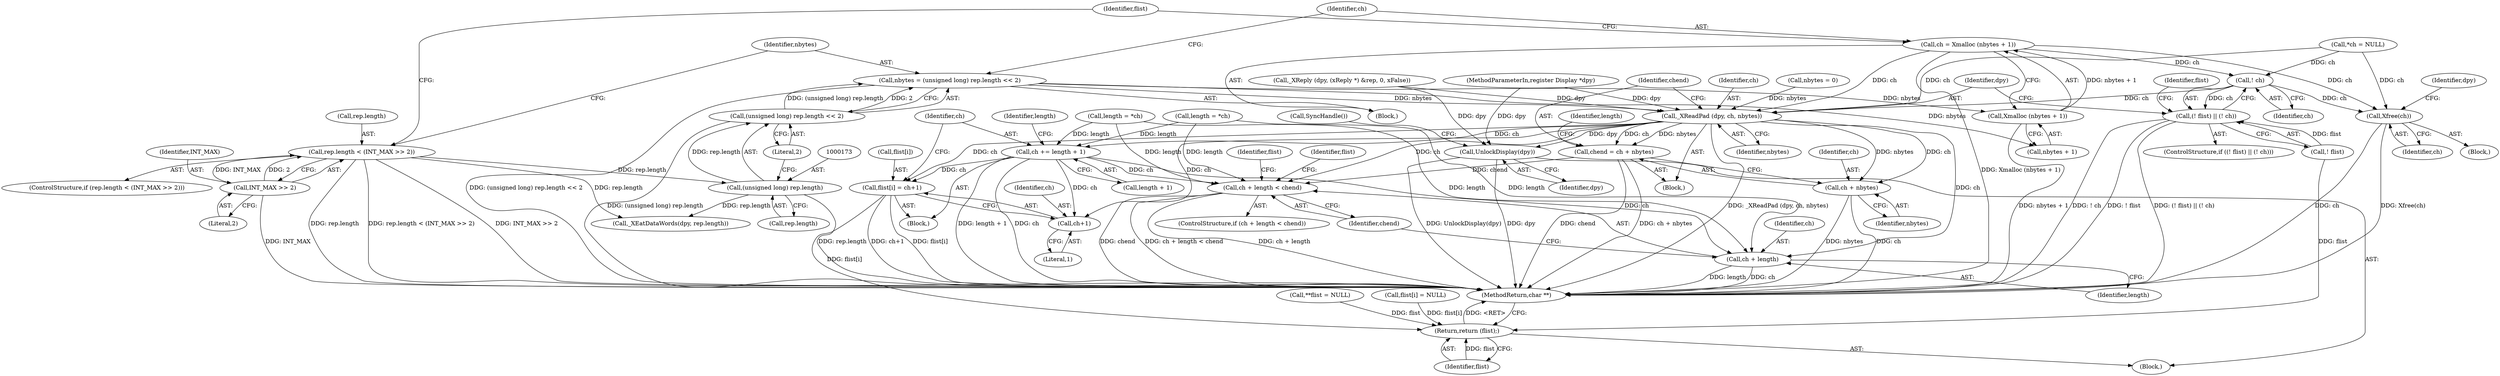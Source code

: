 digraph "0_libx11_dbf72805fd9d7b1846fe9a11b46f3994bfc27fea@API" {
"1000178" [label="(Call,ch = Xmalloc (nbytes + 1))"];
"1000180" [label="(Call,Xmalloc (nbytes + 1))"];
"1000169" [label="(Call,nbytes = (unsigned long) rep.length << 2)"];
"1000171" [label="(Call,(unsigned long) rep.length << 2)"];
"1000172" [label="(Call,(unsigned long) rep.length)"];
"1000161" [label="(Call,rep.length < (INT_MAX >> 2))"];
"1000165" [label="(Call,INT_MAX >> 2)"];
"1000188" [label="(Call,! ch)"];
"1000185" [label="(Call,(! flist) || (! ch))"];
"1000193" [label="(Call,Xfree(ch))"];
"1000207" [label="(Call,_XReadPad (dpy, ch, nbytes))"];
"1000211" [label="(Call,chend = ch + nbytes)"];
"1000233" [label="(Call,ch + length < chend)"];
"1000213" [label="(Call,ch + nbytes)"];
"1000234" [label="(Call,ch + length)"];
"1000239" [label="(Call,flist[i] = ch+1)"];
"1000274" [label="(Return,return (flist);)"];
"1000243" [label="(Call,ch+1)"];
"1000246" [label="(Call,ch += length + 1)"];
"1000271" [label="(Call,UnlockDisplay(dpy))"];
"1000209" [label="(Identifier,ch)"];
"1000116" [label="(Call,**flist = NULL)"];
"1000190" [label="(Block,)"];
"1000161" [label="(Call,rep.length < (INT_MAX >> 2))"];
"1000177" [label="(Literal,2)"];
"1000194" [label="(Identifier,ch)"];
"1000241" [label="(Identifier,flist)"];
"1000192" [label="(Identifier,flist)"];
"1000239" [label="(Call,flist[i] = ch+1)"];
"1000275" [label="(Identifier,flist)"];
"1000168" [label="(Block,)"];
"1000150" [label="(Block,)"];
"1000186" [label="(Call,! flist)"];
"1000184" [label="(ControlStructure,if ((! flist) || (! ch)))"];
"1000210" [label="(Identifier,nbytes)"];
"1000252" [label="(Identifier,length)"];
"1000195" [label="(Call,_XEatDataWords(dpy, rep.length))"];
"1000264" [label="(Identifier,flist)"];
"1000166" [label="(Identifier,INT_MAX)"];
"1000247" [label="(Identifier,ch)"];
"1000212" [label="(Identifier,chend)"];
"1000174" [label="(Call,rep.length)"];
"1000120" [label="(Call,*ch = NULL)"];
"1000251" [label="(Call,length = *ch)"];
"1000162" [label="(Call,rep.length)"];
"1000187" [label="(Identifier,flist)"];
"1000211" [label="(Call,chend = ch + nbytes)"];
"1000171" [label="(Call,(unsigned long) rep.length << 2)"];
"1000234" [label="(Call,ch + length)"];
"1000138" [label="(Call,_XReply (dpy, (xReply *) &rep, 0, xFalse))"];
"1000217" [label="(Identifier,length)"];
"1000214" [label="(Identifier,ch)"];
"1000240" [label="(Call,flist[i])"];
"1000178" [label="(Call,ch = Xmalloc (nbytes + 1))"];
"1000272" [label="(Identifier,dpy)"];
"1000248" [label="(Call,length + 1)"];
"1000236" [label="(Identifier,length)"];
"1000244" [label="(Identifier,ch)"];
"1000189" [label="(Identifier,ch)"];
"1000213" [label="(Call,ch + nbytes)"];
"1000233" [label="(Call,ch + length < chend)"];
"1000107" [label="(MethodParameterIn,register Display *dpy)"];
"1000170" [label="(Identifier,nbytes)"];
"1000273" [label="(Call,SyncHandle())"];
"1000112" [label="(Call,nbytes = 0)"];
"1000235" [label="(Identifier,ch)"];
"1000245" [label="(Literal,1)"];
"1000215" [label="(Identifier,nbytes)"];
"1000237" [label="(Identifier,chend)"];
"1000196" [label="(Identifier,dpy)"];
"1000180" [label="(Call,Xmalloc (nbytes + 1))"];
"1000271" [label="(Call,UnlockDisplay(dpy))"];
"1000238" [label="(Block,)"];
"1000276" [label="(MethodReturn,char **)"];
"1000109" [label="(Block,)"];
"1000243" [label="(Call,ch+1)"];
"1000232" [label="(ControlStructure,if (ch + length < chend))"];
"1000188" [label="(Call,! ch)"];
"1000172" [label="(Call,(unsigned long) rep.length)"];
"1000208" [label="(Identifier,dpy)"];
"1000160" [label="(ControlStructure,if (rep.length < (INT_MAX >> 2)))"];
"1000179" [label="(Identifier,ch)"];
"1000246" [label="(Call,ch += length + 1)"];
"1000193" [label="(Call,Xfree(ch))"];
"1000181" [label="(Call,nbytes + 1)"];
"1000167" [label="(Literal,2)"];
"1000216" [label="(Call,length = *ch)"];
"1000185" [label="(Call,(! flist) || (! ch))"];
"1000262" [label="(Call,flist[i] = NULL)"];
"1000207" [label="(Call,_XReadPad (dpy, ch, nbytes))"];
"1000274" [label="(Return,return (flist);)"];
"1000165" [label="(Call,INT_MAX >> 2)"];
"1000169" [label="(Call,nbytes = (unsigned long) rep.length << 2)"];
"1000178" -> "1000168"  [label="AST: "];
"1000178" -> "1000180"  [label="CFG: "];
"1000179" -> "1000178"  [label="AST: "];
"1000180" -> "1000178"  [label="AST: "];
"1000187" -> "1000178"  [label="CFG: "];
"1000178" -> "1000276"  [label="DDG: Xmalloc (nbytes + 1)"];
"1000180" -> "1000178"  [label="DDG: nbytes + 1"];
"1000178" -> "1000188"  [label="DDG: ch"];
"1000178" -> "1000193"  [label="DDG: ch"];
"1000178" -> "1000207"  [label="DDG: ch"];
"1000180" -> "1000181"  [label="CFG: "];
"1000181" -> "1000180"  [label="AST: "];
"1000180" -> "1000276"  [label="DDG: nbytes + 1"];
"1000169" -> "1000180"  [label="DDG: nbytes"];
"1000169" -> "1000168"  [label="AST: "];
"1000169" -> "1000171"  [label="CFG: "];
"1000170" -> "1000169"  [label="AST: "];
"1000171" -> "1000169"  [label="AST: "];
"1000179" -> "1000169"  [label="CFG: "];
"1000169" -> "1000276"  [label="DDG: (unsigned long) rep.length << 2"];
"1000171" -> "1000169"  [label="DDG: (unsigned long) rep.length"];
"1000171" -> "1000169"  [label="DDG: 2"];
"1000169" -> "1000181"  [label="DDG: nbytes"];
"1000169" -> "1000207"  [label="DDG: nbytes"];
"1000171" -> "1000177"  [label="CFG: "];
"1000172" -> "1000171"  [label="AST: "];
"1000177" -> "1000171"  [label="AST: "];
"1000171" -> "1000276"  [label="DDG: (unsigned long) rep.length"];
"1000172" -> "1000171"  [label="DDG: rep.length"];
"1000172" -> "1000174"  [label="CFG: "];
"1000173" -> "1000172"  [label="AST: "];
"1000174" -> "1000172"  [label="AST: "];
"1000177" -> "1000172"  [label="CFG: "];
"1000172" -> "1000276"  [label="DDG: rep.length"];
"1000161" -> "1000172"  [label="DDG: rep.length"];
"1000172" -> "1000195"  [label="DDG: rep.length"];
"1000161" -> "1000160"  [label="AST: "];
"1000161" -> "1000165"  [label="CFG: "];
"1000162" -> "1000161"  [label="AST: "];
"1000165" -> "1000161"  [label="AST: "];
"1000170" -> "1000161"  [label="CFG: "];
"1000187" -> "1000161"  [label="CFG: "];
"1000161" -> "1000276"  [label="DDG: rep.length"];
"1000161" -> "1000276"  [label="DDG: rep.length < (INT_MAX >> 2)"];
"1000161" -> "1000276"  [label="DDG: INT_MAX >> 2"];
"1000165" -> "1000161"  [label="DDG: INT_MAX"];
"1000165" -> "1000161"  [label="DDG: 2"];
"1000161" -> "1000195"  [label="DDG: rep.length"];
"1000165" -> "1000167"  [label="CFG: "];
"1000166" -> "1000165"  [label="AST: "];
"1000167" -> "1000165"  [label="AST: "];
"1000165" -> "1000276"  [label="DDG: INT_MAX"];
"1000188" -> "1000185"  [label="AST: "];
"1000188" -> "1000189"  [label="CFG: "];
"1000189" -> "1000188"  [label="AST: "];
"1000185" -> "1000188"  [label="CFG: "];
"1000188" -> "1000185"  [label="DDG: ch"];
"1000120" -> "1000188"  [label="DDG: ch"];
"1000188" -> "1000193"  [label="DDG: ch"];
"1000188" -> "1000207"  [label="DDG: ch"];
"1000185" -> "1000184"  [label="AST: "];
"1000185" -> "1000186"  [label="CFG: "];
"1000186" -> "1000185"  [label="AST: "];
"1000192" -> "1000185"  [label="CFG: "];
"1000208" -> "1000185"  [label="CFG: "];
"1000185" -> "1000276"  [label="DDG: (! flist) || (! ch)"];
"1000185" -> "1000276"  [label="DDG: ! ch"];
"1000185" -> "1000276"  [label="DDG: ! flist"];
"1000186" -> "1000185"  [label="DDG: flist"];
"1000193" -> "1000190"  [label="AST: "];
"1000193" -> "1000194"  [label="CFG: "];
"1000194" -> "1000193"  [label="AST: "];
"1000196" -> "1000193"  [label="CFG: "];
"1000193" -> "1000276"  [label="DDG: ch"];
"1000193" -> "1000276"  [label="DDG: Xfree(ch)"];
"1000120" -> "1000193"  [label="DDG: ch"];
"1000207" -> "1000150"  [label="AST: "];
"1000207" -> "1000210"  [label="CFG: "];
"1000208" -> "1000207"  [label="AST: "];
"1000209" -> "1000207"  [label="AST: "];
"1000210" -> "1000207"  [label="AST: "];
"1000212" -> "1000207"  [label="CFG: "];
"1000207" -> "1000276"  [label="DDG: _XReadPad (dpy, ch, nbytes)"];
"1000138" -> "1000207"  [label="DDG: dpy"];
"1000107" -> "1000207"  [label="DDG: dpy"];
"1000120" -> "1000207"  [label="DDG: ch"];
"1000112" -> "1000207"  [label="DDG: nbytes"];
"1000207" -> "1000211"  [label="DDG: ch"];
"1000207" -> "1000211"  [label="DDG: nbytes"];
"1000207" -> "1000213"  [label="DDG: ch"];
"1000207" -> "1000213"  [label="DDG: nbytes"];
"1000207" -> "1000233"  [label="DDG: ch"];
"1000207" -> "1000234"  [label="DDG: ch"];
"1000207" -> "1000239"  [label="DDG: ch"];
"1000207" -> "1000243"  [label="DDG: ch"];
"1000207" -> "1000246"  [label="DDG: ch"];
"1000207" -> "1000271"  [label="DDG: dpy"];
"1000211" -> "1000150"  [label="AST: "];
"1000211" -> "1000213"  [label="CFG: "];
"1000212" -> "1000211"  [label="AST: "];
"1000213" -> "1000211"  [label="AST: "];
"1000217" -> "1000211"  [label="CFG: "];
"1000211" -> "1000276"  [label="DDG: chend"];
"1000211" -> "1000276"  [label="DDG: ch + nbytes"];
"1000211" -> "1000233"  [label="DDG: chend"];
"1000233" -> "1000232"  [label="AST: "];
"1000233" -> "1000237"  [label="CFG: "];
"1000234" -> "1000233"  [label="AST: "];
"1000237" -> "1000233"  [label="AST: "];
"1000241" -> "1000233"  [label="CFG: "];
"1000264" -> "1000233"  [label="CFG: "];
"1000233" -> "1000276"  [label="DDG: chend"];
"1000233" -> "1000276"  [label="DDG: ch + length < chend"];
"1000233" -> "1000276"  [label="DDG: ch + length"];
"1000246" -> "1000233"  [label="DDG: ch"];
"1000216" -> "1000233"  [label="DDG: length"];
"1000251" -> "1000233"  [label="DDG: length"];
"1000213" -> "1000215"  [label="CFG: "];
"1000214" -> "1000213"  [label="AST: "];
"1000215" -> "1000213"  [label="AST: "];
"1000213" -> "1000276"  [label="DDG: ch"];
"1000213" -> "1000276"  [label="DDG: nbytes"];
"1000234" -> "1000236"  [label="CFG: "];
"1000235" -> "1000234"  [label="AST: "];
"1000236" -> "1000234"  [label="AST: "];
"1000237" -> "1000234"  [label="CFG: "];
"1000234" -> "1000276"  [label="DDG: length"];
"1000234" -> "1000276"  [label="DDG: ch"];
"1000246" -> "1000234"  [label="DDG: ch"];
"1000216" -> "1000234"  [label="DDG: length"];
"1000251" -> "1000234"  [label="DDG: length"];
"1000239" -> "1000238"  [label="AST: "];
"1000239" -> "1000243"  [label="CFG: "];
"1000240" -> "1000239"  [label="AST: "];
"1000243" -> "1000239"  [label="AST: "];
"1000247" -> "1000239"  [label="CFG: "];
"1000239" -> "1000276"  [label="DDG: flist[i]"];
"1000239" -> "1000276"  [label="DDG: ch+1"];
"1000246" -> "1000239"  [label="DDG: ch"];
"1000239" -> "1000274"  [label="DDG: flist[i]"];
"1000274" -> "1000109"  [label="AST: "];
"1000274" -> "1000275"  [label="CFG: "];
"1000275" -> "1000274"  [label="AST: "];
"1000276" -> "1000274"  [label="CFG: "];
"1000274" -> "1000276"  [label="DDG: <RET>"];
"1000275" -> "1000274"  [label="DDG: flist"];
"1000116" -> "1000274"  [label="DDG: flist"];
"1000186" -> "1000274"  [label="DDG: flist"];
"1000262" -> "1000274"  [label="DDG: flist[i]"];
"1000243" -> "1000245"  [label="CFG: "];
"1000244" -> "1000243"  [label="AST: "];
"1000245" -> "1000243"  [label="AST: "];
"1000246" -> "1000243"  [label="DDG: ch"];
"1000246" -> "1000238"  [label="AST: "];
"1000246" -> "1000248"  [label="CFG: "];
"1000247" -> "1000246"  [label="AST: "];
"1000248" -> "1000246"  [label="AST: "];
"1000252" -> "1000246"  [label="CFG: "];
"1000246" -> "1000276"  [label="DDG: length + 1"];
"1000246" -> "1000276"  [label="DDG: ch"];
"1000216" -> "1000246"  [label="DDG: length"];
"1000251" -> "1000246"  [label="DDG: length"];
"1000271" -> "1000109"  [label="AST: "];
"1000271" -> "1000272"  [label="CFG: "];
"1000272" -> "1000271"  [label="AST: "];
"1000273" -> "1000271"  [label="CFG: "];
"1000271" -> "1000276"  [label="DDG: dpy"];
"1000271" -> "1000276"  [label="DDG: UnlockDisplay(dpy)"];
"1000138" -> "1000271"  [label="DDG: dpy"];
"1000107" -> "1000271"  [label="DDG: dpy"];
}
